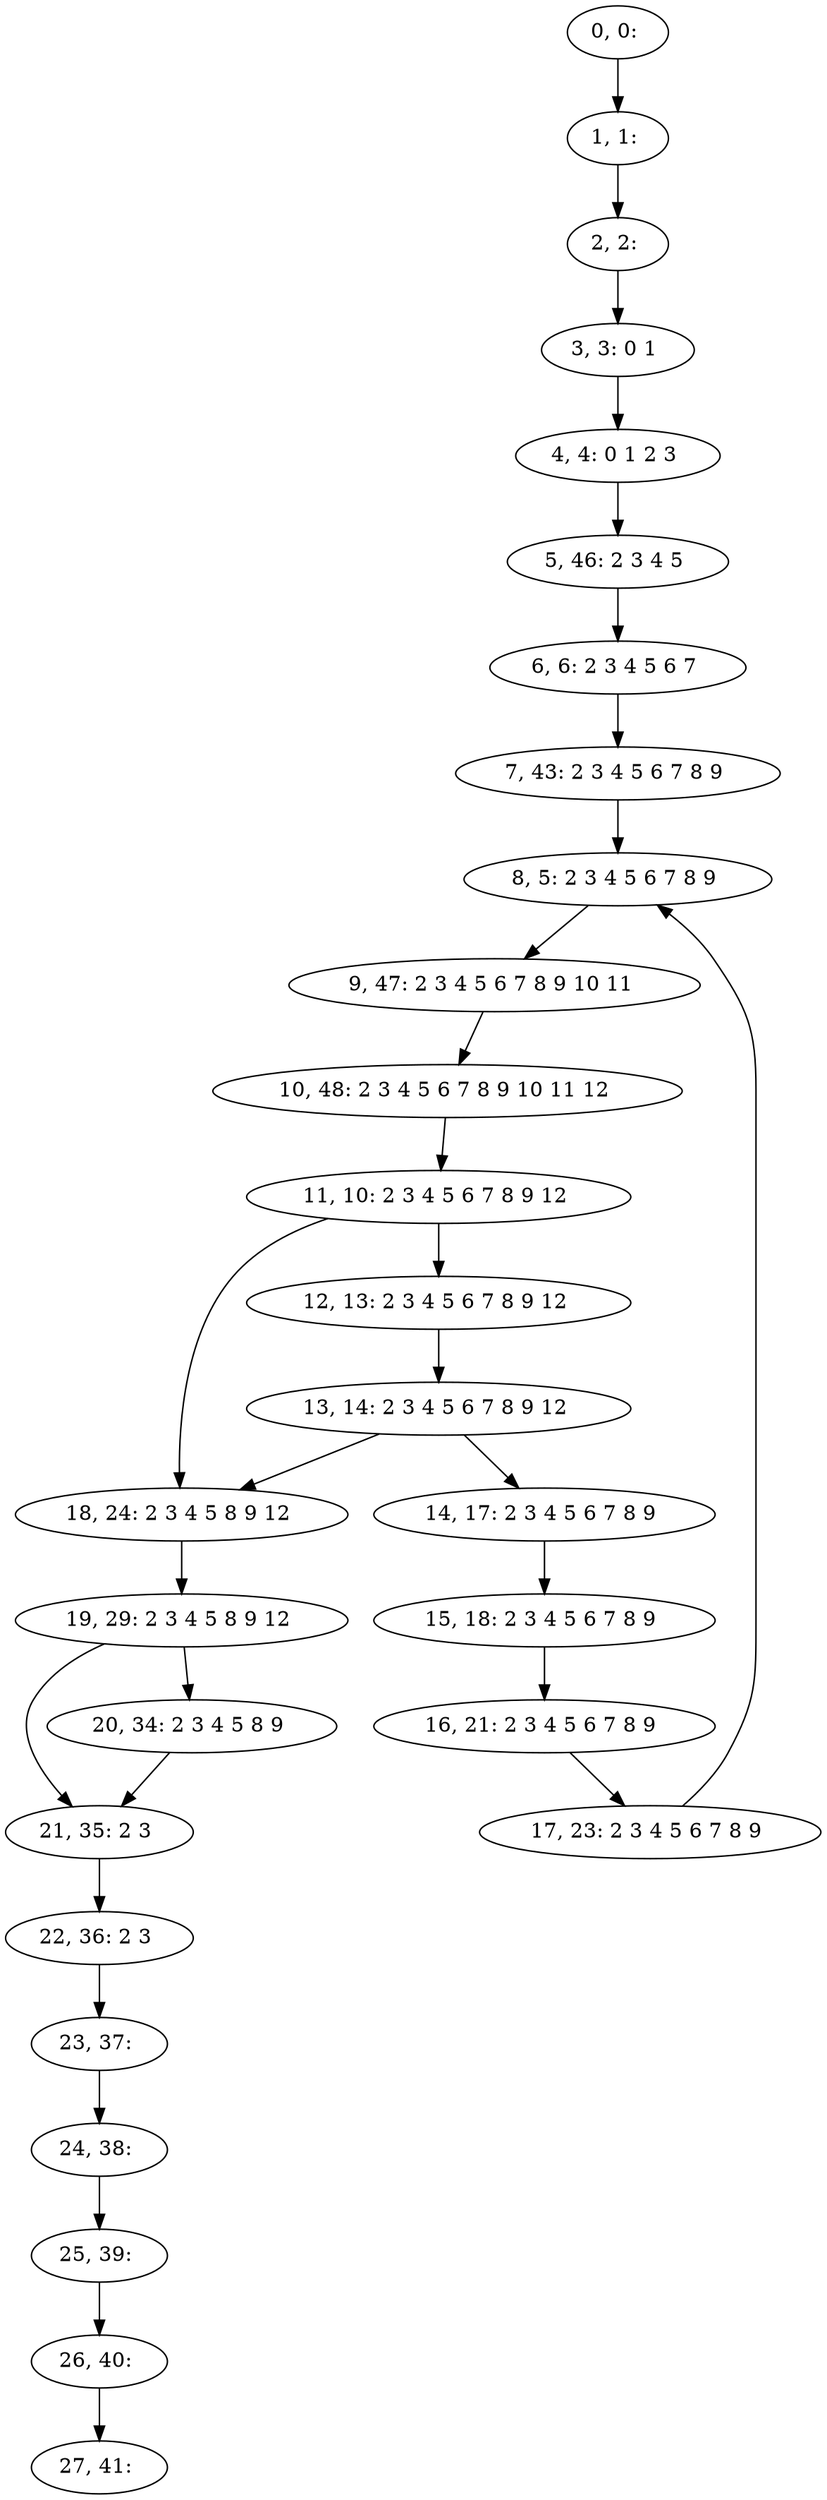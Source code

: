 digraph G {
0[label="0, 0: "];
1[label="1, 1: "];
2[label="2, 2: "];
3[label="3, 3: 0 1 "];
4[label="4, 4: 0 1 2 3 "];
5[label="5, 46: 2 3 4 5 "];
6[label="6, 6: 2 3 4 5 6 7 "];
7[label="7, 43: 2 3 4 5 6 7 8 9 "];
8[label="8, 5: 2 3 4 5 6 7 8 9 "];
9[label="9, 47: 2 3 4 5 6 7 8 9 10 11 "];
10[label="10, 48: 2 3 4 5 6 7 8 9 10 11 12 "];
11[label="11, 10: 2 3 4 5 6 7 8 9 12 "];
12[label="12, 13: 2 3 4 5 6 7 8 9 12 "];
13[label="13, 14: 2 3 4 5 6 7 8 9 12 "];
14[label="14, 17: 2 3 4 5 6 7 8 9 "];
15[label="15, 18: 2 3 4 5 6 7 8 9 "];
16[label="16, 21: 2 3 4 5 6 7 8 9 "];
17[label="17, 23: 2 3 4 5 6 7 8 9 "];
18[label="18, 24: 2 3 4 5 8 9 12 "];
19[label="19, 29: 2 3 4 5 8 9 12 "];
20[label="20, 34: 2 3 4 5 8 9 "];
21[label="21, 35: 2 3 "];
22[label="22, 36: 2 3 "];
23[label="23, 37: "];
24[label="24, 38: "];
25[label="25, 39: "];
26[label="26, 40: "];
27[label="27, 41: "];
0->1 ;
1->2 ;
2->3 ;
3->4 ;
4->5 ;
5->6 ;
6->7 ;
7->8 ;
8->9 ;
9->10 ;
10->11 ;
11->12 ;
11->18 ;
12->13 ;
13->14 ;
13->18 ;
14->15 ;
15->16 ;
16->17 ;
17->8 ;
18->19 ;
19->20 ;
19->21 ;
20->21 ;
21->22 ;
22->23 ;
23->24 ;
24->25 ;
25->26 ;
26->27 ;
}
